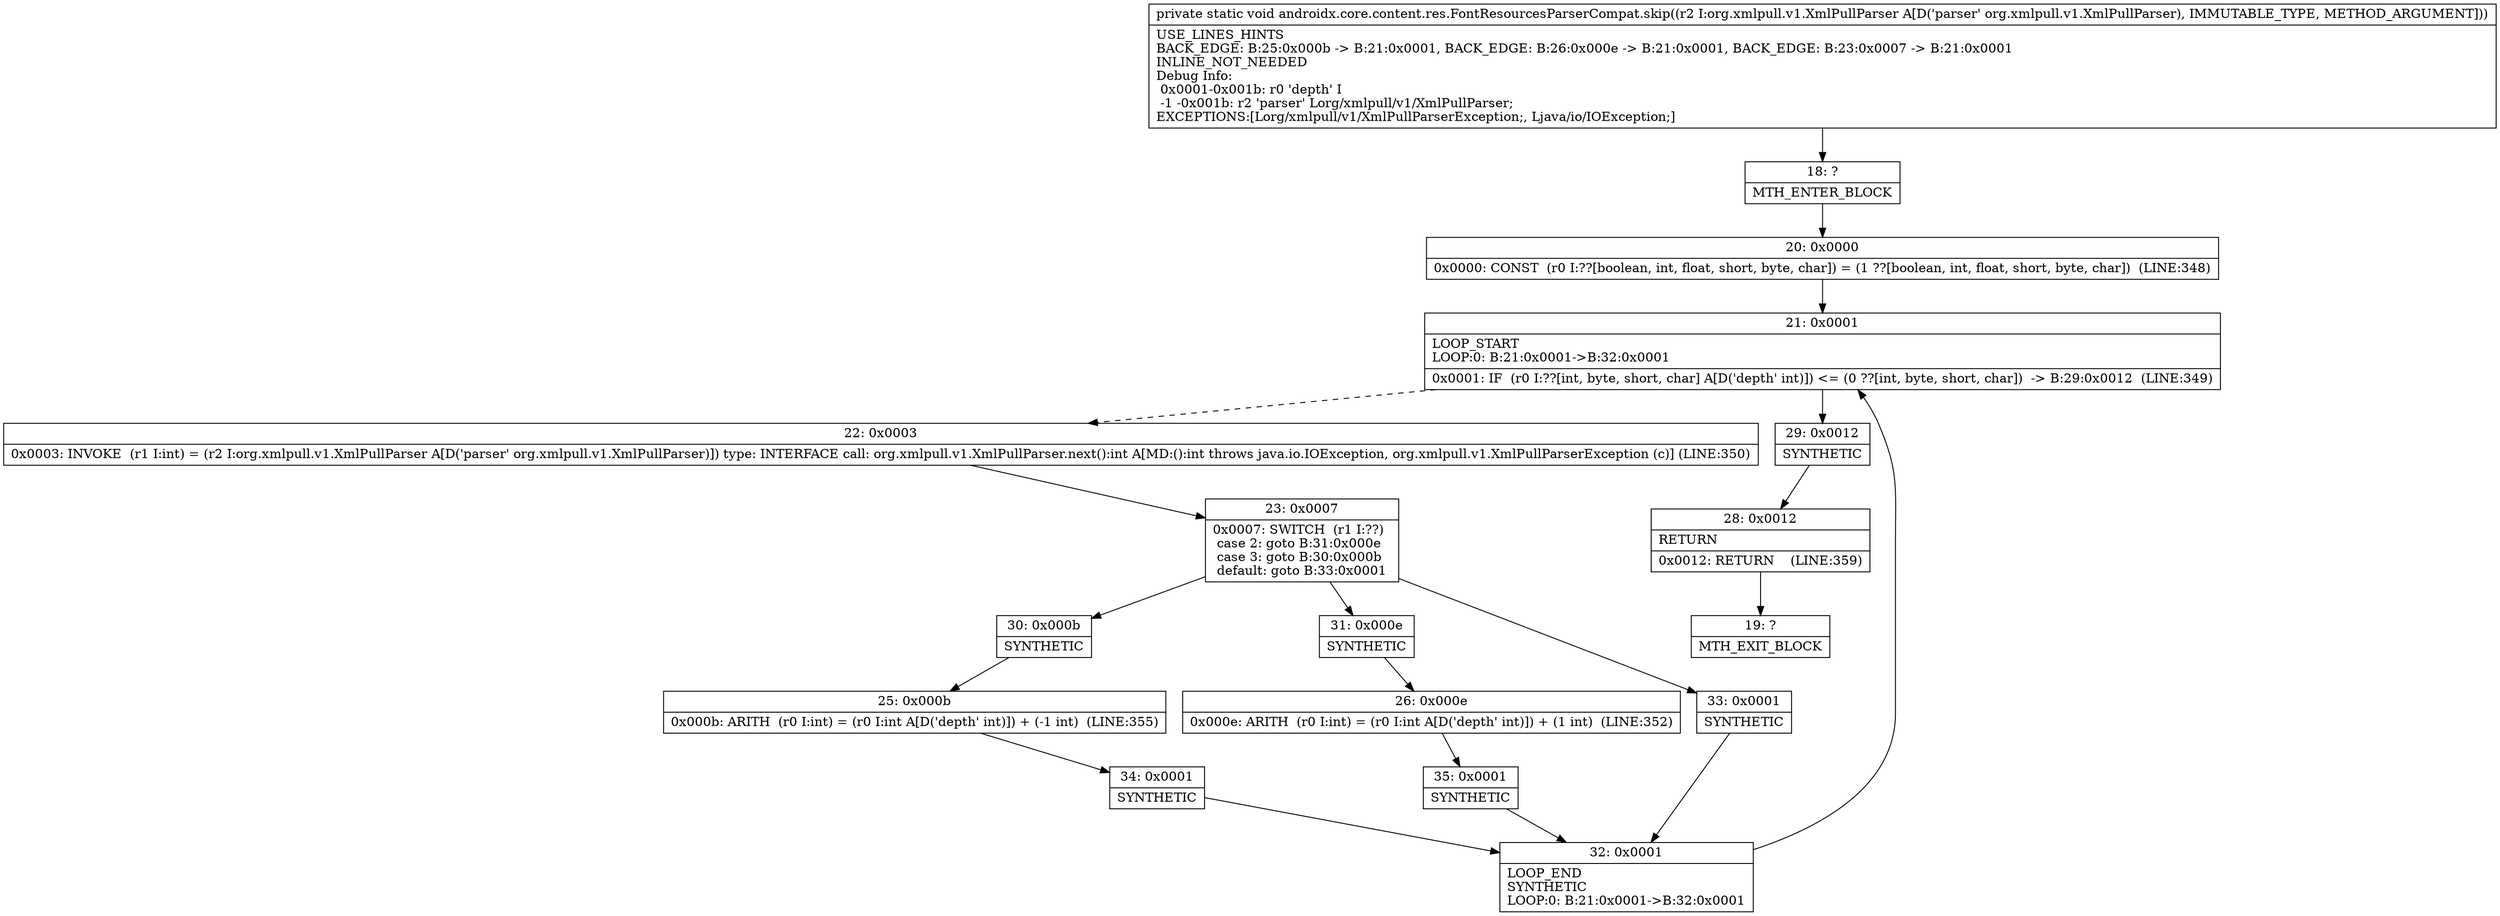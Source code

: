 digraph "CFG forandroidx.core.content.res.FontResourcesParserCompat.skip(Lorg\/xmlpull\/v1\/XmlPullParser;)V" {
Node_18 [shape=record,label="{18\:\ ?|MTH_ENTER_BLOCK\l}"];
Node_20 [shape=record,label="{20\:\ 0x0000|0x0000: CONST  (r0 I:??[boolean, int, float, short, byte, char]) = (1 ??[boolean, int, float, short, byte, char])  (LINE:348)\l}"];
Node_21 [shape=record,label="{21\:\ 0x0001|LOOP_START\lLOOP:0: B:21:0x0001\-\>B:32:0x0001\l|0x0001: IF  (r0 I:??[int, byte, short, char] A[D('depth' int)]) \<= (0 ??[int, byte, short, char])  \-\> B:29:0x0012  (LINE:349)\l}"];
Node_22 [shape=record,label="{22\:\ 0x0003|0x0003: INVOKE  (r1 I:int) = (r2 I:org.xmlpull.v1.XmlPullParser A[D('parser' org.xmlpull.v1.XmlPullParser)]) type: INTERFACE call: org.xmlpull.v1.XmlPullParser.next():int A[MD:():int throws java.io.IOException, org.xmlpull.v1.XmlPullParserException (c)] (LINE:350)\l}"];
Node_23 [shape=record,label="{23\:\ 0x0007|0x0007: SWITCH  (r1 I:??)\l case 2: goto B:31:0x000e\l case 3: goto B:30:0x000b\l default: goto B:33:0x0001 \l}"];
Node_30 [shape=record,label="{30\:\ 0x000b|SYNTHETIC\l}"];
Node_25 [shape=record,label="{25\:\ 0x000b|0x000b: ARITH  (r0 I:int) = (r0 I:int A[D('depth' int)]) + (\-1 int)  (LINE:355)\l}"];
Node_34 [shape=record,label="{34\:\ 0x0001|SYNTHETIC\l}"];
Node_32 [shape=record,label="{32\:\ 0x0001|LOOP_END\lSYNTHETIC\lLOOP:0: B:21:0x0001\-\>B:32:0x0001\l}"];
Node_31 [shape=record,label="{31\:\ 0x000e|SYNTHETIC\l}"];
Node_26 [shape=record,label="{26\:\ 0x000e|0x000e: ARITH  (r0 I:int) = (r0 I:int A[D('depth' int)]) + (1 int)  (LINE:352)\l}"];
Node_35 [shape=record,label="{35\:\ 0x0001|SYNTHETIC\l}"];
Node_33 [shape=record,label="{33\:\ 0x0001|SYNTHETIC\l}"];
Node_29 [shape=record,label="{29\:\ 0x0012|SYNTHETIC\l}"];
Node_28 [shape=record,label="{28\:\ 0x0012|RETURN\l|0x0012: RETURN    (LINE:359)\l}"];
Node_19 [shape=record,label="{19\:\ ?|MTH_EXIT_BLOCK\l}"];
MethodNode[shape=record,label="{private static void androidx.core.content.res.FontResourcesParserCompat.skip((r2 I:org.xmlpull.v1.XmlPullParser A[D('parser' org.xmlpull.v1.XmlPullParser), IMMUTABLE_TYPE, METHOD_ARGUMENT]))  | USE_LINES_HINTS\lBACK_EDGE: B:25:0x000b \-\> B:21:0x0001, BACK_EDGE: B:26:0x000e \-\> B:21:0x0001, BACK_EDGE: B:23:0x0007 \-\> B:21:0x0001\lINLINE_NOT_NEEDED\lDebug Info:\l  0x0001\-0x001b: r0 'depth' I\l  \-1 \-0x001b: r2 'parser' Lorg\/xmlpull\/v1\/XmlPullParser;\lEXCEPTIONS:[Lorg\/xmlpull\/v1\/XmlPullParserException;, Ljava\/io\/IOException;]\l}"];
MethodNode -> Node_18;Node_18 -> Node_20;
Node_20 -> Node_21;
Node_21 -> Node_22[style=dashed];
Node_21 -> Node_29;
Node_22 -> Node_23;
Node_23 -> Node_30;
Node_23 -> Node_31;
Node_23 -> Node_33;
Node_30 -> Node_25;
Node_25 -> Node_34;
Node_34 -> Node_32;
Node_32 -> Node_21;
Node_31 -> Node_26;
Node_26 -> Node_35;
Node_35 -> Node_32;
Node_33 -> Node_32;
Node_29 -> Node_28;
Node_28 -> Node_19;
}

